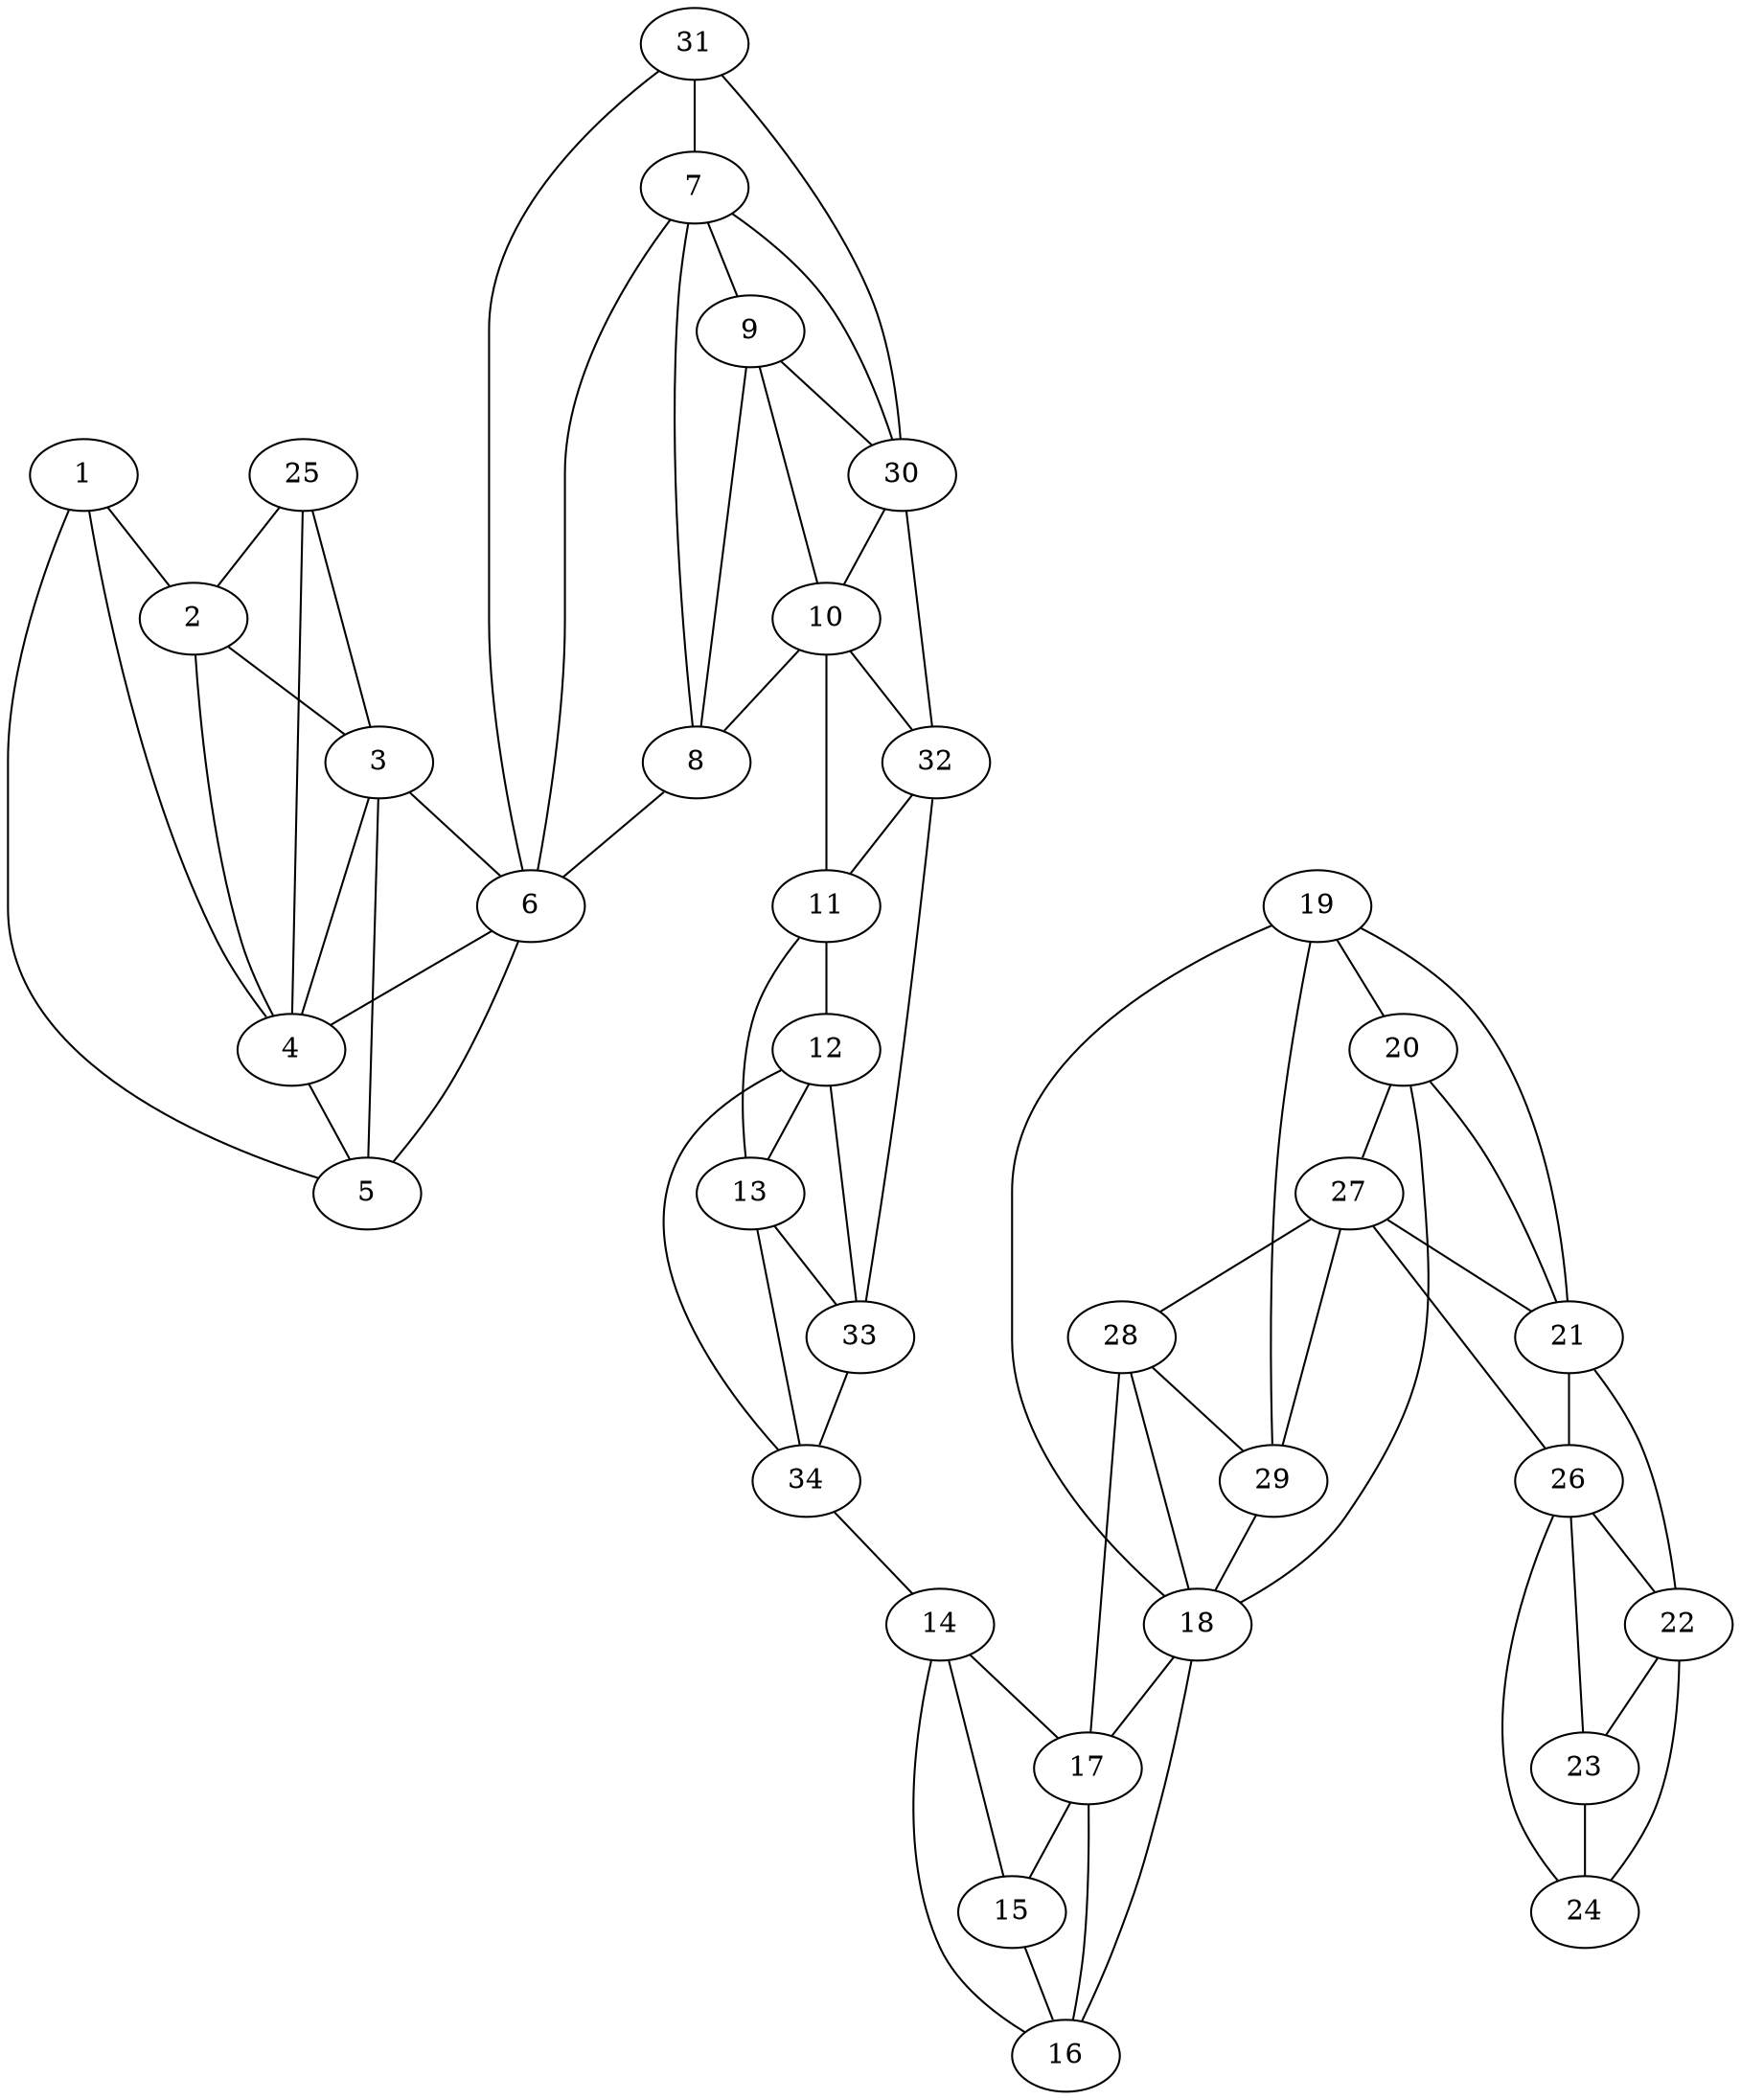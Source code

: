 graph pdb1b0z {
	1	 [aaLength=3,
		sequence=SNA,
		type=0];
	2	 [aaLength=19,
		sequence=ENELDYLSEFVKAAHHMLH,
		type=0];
	1 -- 2	 [distance0="23.87086",
		frequency=1,
		type0=1];
	4	 [aaLength=3,
		sequence=GWV,
		type=0];
	1 -- 4	 [distance0="46.49411",
		frequency=1,
		type0=2];
	5	 [aaLength=4,
		sequence=WPIR,
		type=0];
	1 -- 5	 [distance0="48.95195",
		frequency=1,
		type0=3];
	3	 [aaLength=3,
		sequence=SDF,
		type=0];
	2 -- 3	 [distance0="29.61582",
		distance1="6.0",
		frequency=2,
		type0=2,
		type1=4];
	2 -- 4	 [distance0="29.88064",
		frequency=1,
		type0=3];
	3 -- 4	 [distance0="9.591789",
		distance1="1.0",
		frequency=2,
		type0=1,
		type1=4];
	3 -- 5	 [distance0="15.84858",
		frequency=1,
		type0=2];
	6	 [aaLength=17,
		sequence=KNEFSRIKQAAERIRNH,
		type=0];
	3 -- 6	 [distance0="15.90128",
		frequency=1,
		type0=3];
	4 -- 5	 [distance0="7.270959",
		distance1="1.0",
		frequency=2,
		type0=1,
		type1=4];
	6 -- 4	 [distance0="10.08565",
		frequency=1,
		type0=2];
	6 -- 5	 [distance0="8.952903",
		frequency=1,
		type0=1];
	7	 [aaLength=3,
		sequence=GGS,
		type=0];
	7 -- 6	 [distance0="28.90028",
		frequency=1,
		type0=3];
	8	 [aaLength=10,
		sequence=LGARAAIEAL,
		type=0];
	7 -- 8	 [distance0="10.68876",
		distance1="1.0",
		frequency=2,
		type0=1,
		type1=4];
	9	 [aaLength=3,
		sequence=HNQ,
		type=0];
	7 -- 9	 [distance0="21.99626",
		frequency=1,
		type0=2];
	8 -- 6	 [distance0="34.30389",
		frequency=1,
		type0=3];
	9 -- 8	 [distance0="15.2237",
		frequency=1,
		type0=1];
	30	 [aaLength=5,
		sequence=QIYFA,
		type=1];
	9 -- 30	 [distance0="5.0",
		frequency=1,
		type0=4];
	10	 [aaLength=11,
		sequence=STYISHLLDVL,
		type=0];
	10 -- 8	 [distance0="37.33855",
		frequency=1,
		type0=3];
	10 -- 9	 [distance0="23.29531",
		frequency=1,
		type0=1];
	11	 [aaLength=18,
		sequence=TEPAIAFRIFRDYMEKKY,
		type=0];
	10 -- 11	 [distance0="30.10891",
		frequency=1,
		type0=2];
	32	 [aaLength=6,
		sequence=LSINVI,
		type=1];
	10 -- 32	 [distance0="4.0",
		frequency=1,
		type0=4];
	12	 [aaLength=7,
		sequence=KEEARKR,
		type=0];
	11 -- 12	 [distance0="21.52573",
		distance1="1.0",
		frequency=2,
		type0=1,
		type1=4];
	13	 [aaLength=9,
		sequence=ALKKLADQE,
		type=0];
	11 -- 13	 [distance0="38.96854",
		frequency=1,
		type0=3];
	12 -- 13	 [distance0="18.63282",
		frequency=1,
		type0=1];
	33	 [aaLength=5,
		sequence=IYVTT,
		type=1];
	12 -- 33	 [distance0="36.92835",
		distance1="0.0",
		frequency=2,
		type0=3,
		type1=5];
	13 -- 33	 [distance0="31.12079",
		frequency=1,
		type0=2];
	14	 [aaLength=7,
		sequence=LLPIAVA,
		type=0];
	17	 [aaLength=14,
		sequence=ESYQYAAVRNILYR,
		type=0];
	14 -- 17	 [distance0="33.94454",
		frequency=1,
		type0=3];
	15	 [aaLength=15,
		sequence=IDRMMEGAASAYHKY,
		type=0];
	14 -- 15	 [distance0="14.54758",
		distance1="3.0",
		frequency=2,
		type0=1,
		type1=4];
	16	 [aaLength=3,
		sequence=LLT,
		type=0];
	14 -- 16	 [distance0="33.68547",
		frequency=1,
		type0=2];
	15 -- 16	 [distance0="20.99513",
		distance1="4.0",
		frequency=2,
		type0=2,
		type1=4];
	16 -- 17	 [distance0="10.96523",
		distance1="1.0",
		frequency=2,
		type0=1,
		type1=4];
	17 -- 15	 [distance0="24.31857",
		frequency=1,
		type0=2];
	18	 [aaLength=18,
		sequence=PSLHYVSEWWKQLFGESE,
		type=0];
	18 -- 17	 [distance0="28.32098",
		frequency=1,
		type0=1];
	18 -- 16	 [distance0="36.85801",
		frequency=1,
		type0=2];
	19	 [aaLength=4,
		sequence=TDLH,
		type=0];
	19 -- 18	 [distance0="37.92504",
		frequency=1,
		type0=2];
	20	 [aaLength=6,
		sequence=GQYVQE,
		type=0];
	19 -- 20	 [distance0="6.608395",
		distance1="2.0",
		frequency=2,
		type0=1,
		type1=4];
	21	 [aaLength=18,
		sequence=LDEVNKKAFQGTLLAHVD,
		type=0];
	19 -- 21	 [distance0="51.49703",
		frequency=1,
		type0=3];
	20 -- 18	 [distance0="44.15417",
		frequency=1,
		type0=2];
	27	 [aaLength=8,
		sequence=LIETVLHV,
		type=1];
	20 -- 27	 [distance0="4.0",
		frequency=1,
		type0=4];
	21 -- 20	 [distance0="46.32288",
		frequency=1,
		type0=2];
	22	 [aaLength=22,
		sequence=EYTFGEMVYFFEKACGISGHLL,
		type=0];
	21 -- 22	 [distance0="38.58004",
		frequency=1,
		type0=1];
	26	 [aaLength=7,
		sequence=PNLIVEL,
		type=1];
	21 -- 26	 [distance0="3.0",
		frequency=1,
		type0=4];
	23	 [aaLength=11,
		sequence=VEAYKKNMFAL,
		type=0];
	22 -- 23	 [distance0="44.04077",
		distance1="9.0",
		frequency=2,
		type0=2,
		type1=4];
	24	 [aaLength=9,
		sequence=EDEKAALMK,
		type=0];
	23 -- 24	 [distance0="21.16842",
		distance1="6.0",
		frequency=2,
		type0=1,
		type1=4];
	23 -- 26	 [distance0="59.5075",
		frequency=1,
		type0=3];
	24 -- 22	 [distance0="64.64312",
		frequency=1,
		type0=2];
	24 -- 26	 [distance0="76.78379",
		frequency=1,
		type0=3];
	25	 [aaLength=4,
		sequence=ISFD,
		type=1];
	25 -- 3	 [distance0="49.01401",
		frequency=1,
		type0=2];
	25 -- 2	 [distance0="46.92666",
		distance1="9.0",
		frequency=2,
		type0=1,
		type1=4];
	25 -- 4	 [distance0="57.17011",
		frequency=1,
		type0=3];
	26 -- 22	 [distance0="51.09036",
		distance1="4.0",
		frequency=2,
		type0=1,
		type1=4];
	26 -- 27	 [distance0="55.0",
		frequency=1,
		type0=2];
	27 -- 21	 [distance0="26.0",
		frequency=1,
		type0=4];
	28	 [aaLength=6,
		sequence=IELLVN,
		type=1];
	27 -- 28	 [distance0="57.0",
		frequency=1,
		type0=3];
	29	 [aaLength=6,
		sequence=FPASVD,
		type=1];
	27 -- 29	 [distance0="24.0",
		frequency=1,
		type0=1];
	28 -- 17	 [distance0="55.5723",
		frequency=1,
		type0=3];
	28 -- 18	 [distance0="51.25982",
		distance1="2.0",
		frequency=2,
		type0=2,
		type1=4];
	28 -- 29	 [distance0="33.0",
		frequency=1,
		type0=1];
	29 -- 19	 [distance0="2.0",
		frequency=1,
		type0=4];
	29 -- 18	 [distance0="56.46742",
		frequency=1,
		type0=3];
	30 -- 7	 [distance0="50.6155",
		frequency=1,
		type0=3];
	30 -- 10	 [distance0="5.0",
		frequency=1,
		type0=4];
	30 -- 32	 [distance0="25.0",
		frequency=1,
		type0=1];
	31	 [aaLength=5,
		sequence=ALVVI,
		type=1];
	31 -- 6	 [distance0="42.01681",
		frequency=1,
		type0=2];
	31 -- 7	 [distance0="43.98783",
		distance1="2.0",
		frequency=2,
		type0=3,
		type1=4];
	31 -- 30	 [distance0="33.0",
		frequency=1,
		type0=1];
	32 -- 11	 [distance0="45.88742",
		distance1="6.0",
		frequency=2,
		type0=3,
		type1=4];
	32 -- 33	 [distance0="38.0",
		frequency=1,
		type0=2];
	34	 [aaLength=4,
		sequence=ETFV,
		type=1];
	33 -- 34	 [distance0="21.0",
		frequency=1,
		type0=1];
	34 -- 12	 [distance0="45.8116",
		frequency=1,
		type0=3];
	34 -- 13	 [distance0="31.45638",
		frequency=1,
		type0=2];
	34 -- 14	 [distance0="16.0",
		frequency=1,
		type0=4];
}
